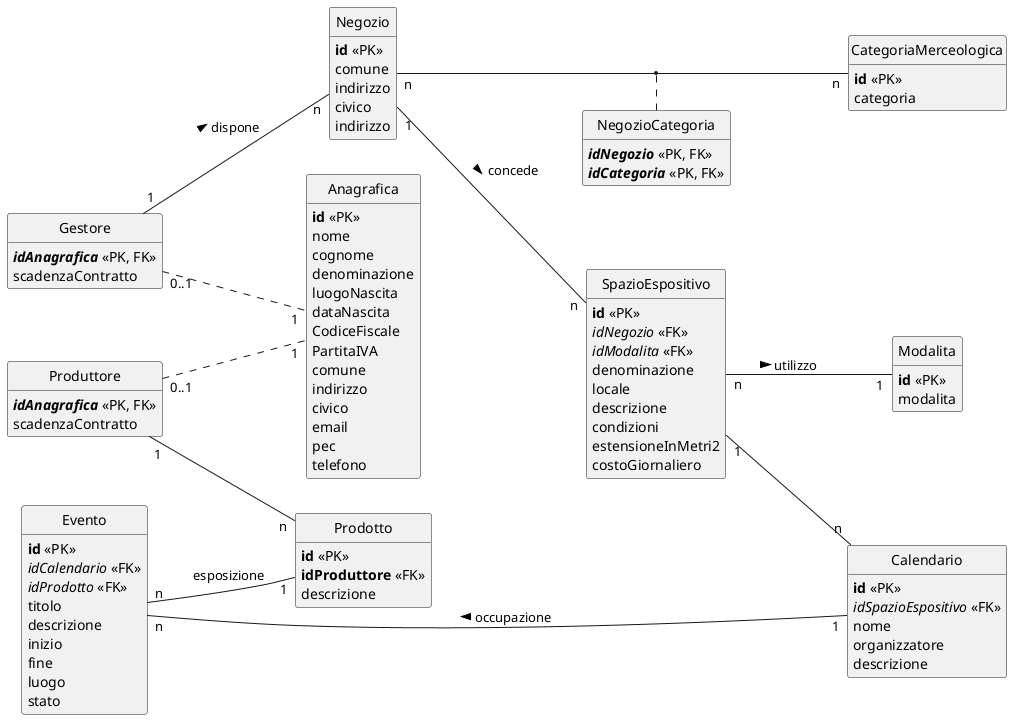 @startuml
hide circle
hide method
left to right direction

class Anagrafica {
  **id** <<PK>>
  nome
  cognome
  denominazione
  luogoNascita
  dataNascita
  CodiceFiscale
  PartitaIVA
  comune
  indirizzo
  civico
  email
  pec
  telefono
}

class Gestore {
  //**idAnagrafica**// <<PK, FK>>
  scadenzaContratto
}

class Produttore {
  //**idAnagrafica**// <<PK, FK>>
  scadenzaContratto
}

class Prodotto {
  **id** <<PK>>
  **idProduttore** <<FK>>
  descrizione
}

Produttore "1" -- "n" Prodotto

Gestore "0..1" .. "1" Anagrafica
Produttore"0..1" .. "1" Anagrafica

class Negozio {
  **id** <<PK>>
  comune
  indirizzo
  civico
  indirizzo
}

class CategoriaMerceologica {
  **id** <<PK>>
  categoria
}

class Modalita {
  **id** <<PK>>
  modalita
}

class SpazioEspositivo {
  **id** <<PK>>
  //idNegozio// <<FK>>
  //idModalita// <<FK>>
  denominazione
  locale
  descrizione
  condizioni
  estensioneInMetri2
  costoGiornaliero
}

class NegozioCategoria {
  //**idNegozio**// <<PK, FK>>
  //**idCategoria**// <<PK, FK>>
}

Gestore "1" -- "n" Negozio : dispone >

Negozio "1" -- "n" SpazioEspositivo : concede >
Negozio "n" -- "n" CategoriaMerceologica
(Negozio, CategoriaMerceologica) .. NegozioCategoria

SpazioEspositivo "n" -- "1" Modalita : utilizzo >

class Calendario {
  **id** <<PK>>
  //idSpazioEspositivo// <<FK>>
  nome
  organizzatore
  descrizione
}

class Evento {
  **id** <<PK>>
  //idCalendario// <<FK>>
  //idProdotto// <<FK>>
  titolo
  descrizione
  inizio
  fine
  luogo
  stato
}

Evento "n" -- "1" Calendario : occupazione <

SpazioEspositivo "1" -- "n" Calendario

Evento "n" -- "1" Prodotto : esposizione
@enduml
